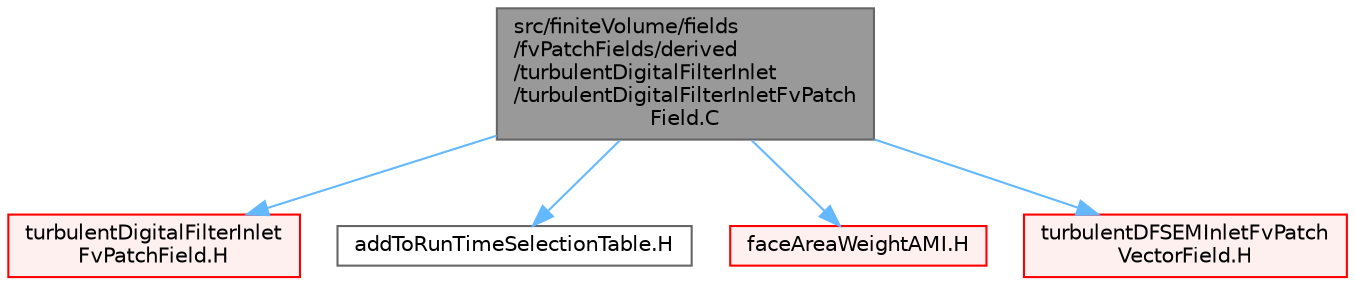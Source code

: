 digraph "src/finiteVolume/fields/fvPatchFields/derived/turbulentDigitalFilterInlet/turbulentDigitalFilterInletFvPatchField.C"
{
 // LATEX_PDF_SIZE
  bgcolor="transparent";
  edge [fontname=Helvetica,fontsize=10,labelfontname=Helvetica,labelfontsize=10];
  node [fontname=Helvetica,fontsize=10,shape=box,height=0.2,width=0.4];
  Node1 [id="Node000001",label="src/finiteVolume/fields\l/fvPatchFields/derived\l/turbulentDigitalFilterInlet\l/turbulentDigitalFilterInletFvPatch\lField.C",height=0.2,width=0.4,color="gray40", fillcolor="grey60", style="filled", fontcolor="black",tooltip=" "];
  Node1 -> Node2 [id="edge1_Node000001_Node000002",color="steelblue1",style="solid",tooltip=" "];
  Node2 [id="Node000002",label="turbulentDigitalFilterInlet\lFvPatchField.H",height=0.2,width=0.4,color="red", fillcolor="#FFF0F0", style="filled",URL="$turbulentDigitalFilterInletFvPatchField_8H.html",tooltip=" "];
  Node1 -> Node330 [id="edge2_Node000001_Node000330",color="steelblue1",style="solid",tooltip=" "];
  Node330 [id="Node000330",label="addToRunTimeSelectionTable.H",height=0.2,width=0.4,color="grey40", fillcolor="white", style="filled",URL="$addToRunTimeSelectionTable_8H.html",tooltip="Macros for easy insertion into run-time selection tables."];
  Node1 -> Node331 [id="edge3_Node000001_Node000331",color="steelblue1",style="solid",tooltip=" "];
  Node331 [id="Node000331",label="faceAreaWeightAMI.H",height=0.2,width=0.4,color="red", fillcolor="#FFF0F0", style="filled",URL="$faceAreaWeightAMI_8H.html",tooltip=" "];
  Node1 -> Node334 [id="edge4_Node000001_Node000334",color="steelblue1",style="solid",tooltip=" "];
  Node334 [id="Node000334",label="turbulentDFSEMInletFvPatch\lVectorField.H",height=0.2,width=0.4,color="red", fillcolor="#FFF0F0", style="filled",URL="$turbulentDFSEMInletFvPatchVectorField_8H.html",tooltip=" "];
}
